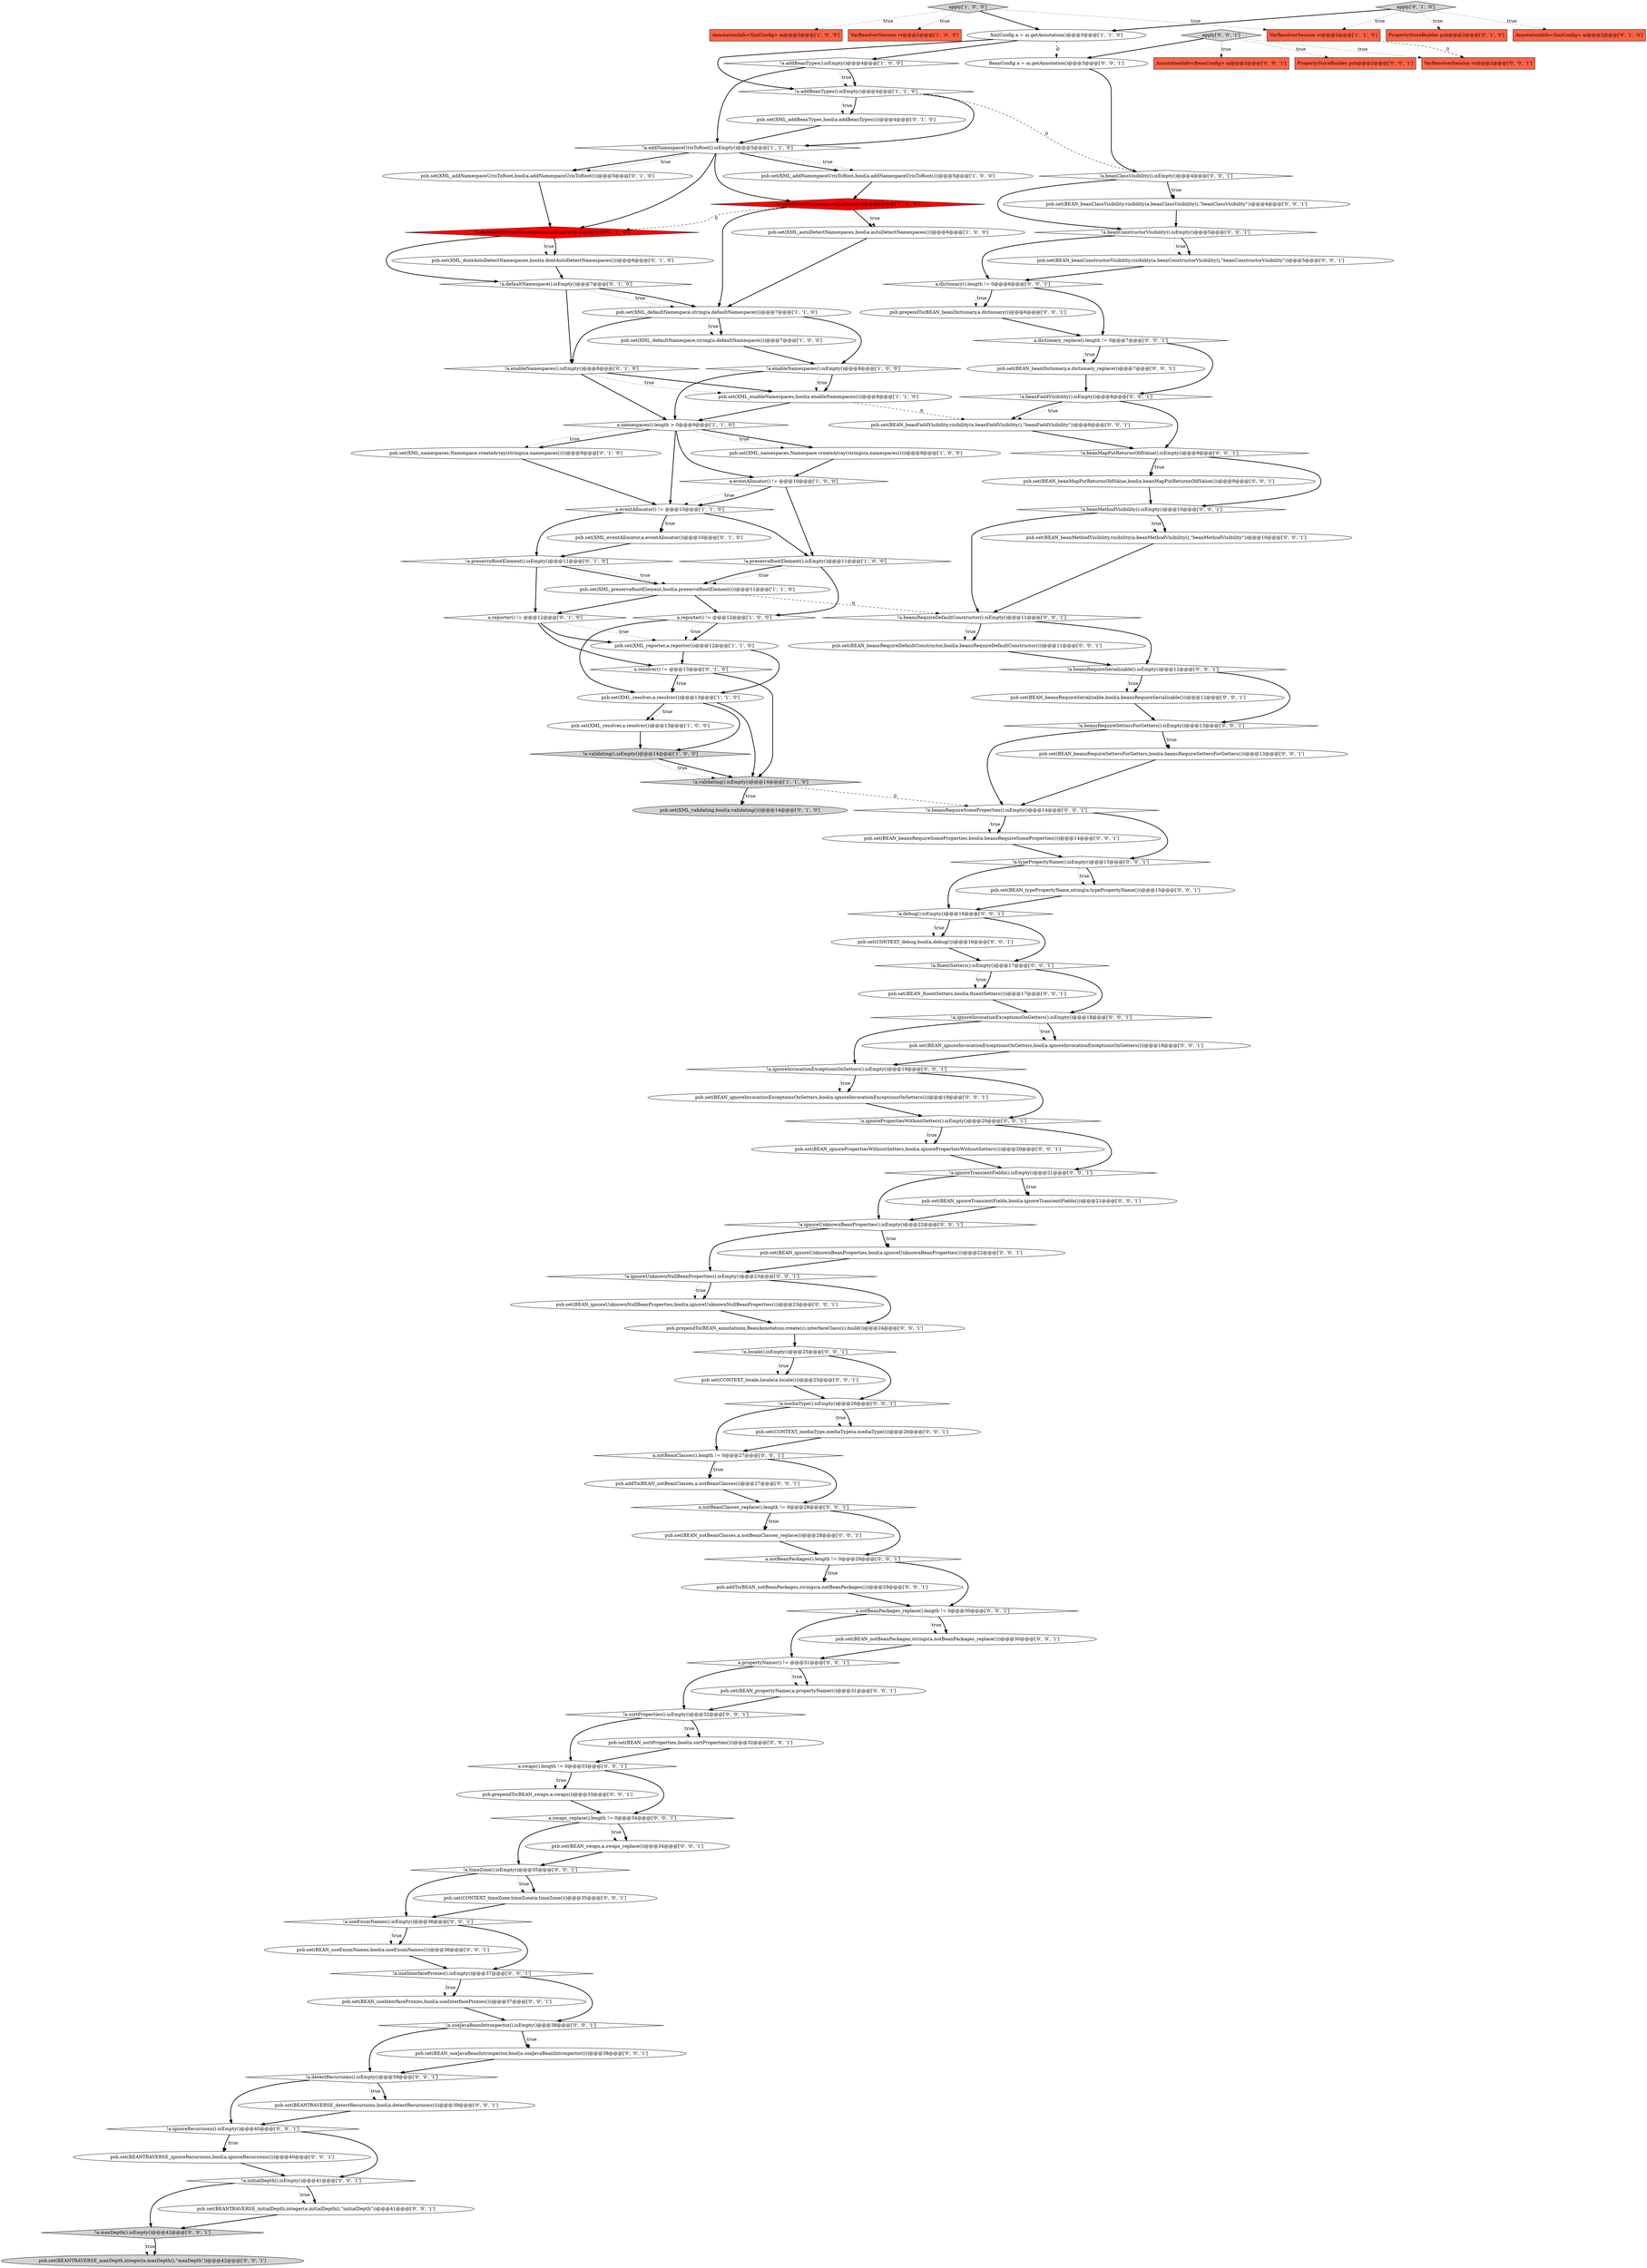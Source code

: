 digraph {
89 [style = filled, label = "a.notBeanPackages_replace().length != 0@@@30@@@['0', '0', '1']", fillcolor = white, shape = diamond image = "AAA0AAABBB3BBB"];
37 [style = filled, label = "psb.set(XML_addBeanTypes,bool(a.addBeanTypes()))@@@4@@@['0', '1', '0']", fillcolor = white, shape = ellipse image = "AAA0AAABBB2BBB"];
43 [style = filled, label = "psb.set(BEAN_beansRequireSomeProperties,bool(a.beansRequireSomeProperties()))@@@14@@@['0', '0', '1']", fillcolor = white, shape = ellipse image = "AAA0AAABBB3BBB"];
50 [style = filled, label = "psb.set(CONTEXT_locale,locale(a.locale()))@@@25@@@['0', '0', '1']", fillcolor = white, shape = ellipse image = "AAA0AAABBB3BBB"];
96 [style = filled, label = "psb.set(BEAN_notBeanClasses,a.notBeanClasses_replace())@@@28@@@['0', '0', '1']", fillcolor = white, shape = ellipse image = "AAA0AAABBB3BBB"];
12 [style = filled, label = "psb.set(XML_addNamespaceUrisToRoot,bool(a.addNamespaceUrisToRoot()))@@@5@@@['1', '0', '0']", fillcolor = white, shape = ellipse image = "AAA0AAABBB1BBB"];
97 [style = filled, label = "!a.timeZone().isEmpty()@@@35@@@['0', '0', '1']", fillcolor = white, shape = diamond image = "AAA0AAABBB3BBB"];
88 [style = filled, label = "psb.set(BEAN_ignoreUnknownNullBeanProperties,bool(a.ignoreUnknownNullBeanProperties()))@@@23@@@['0', '0', '1']", fillcolor = white, shape = ellipse image = "AAA0AAABBB3BBB"];
113 [style = filled, label = "psb.set(BEAN_notBeanPackages,strings(a.notBeanPackages_replace()))@@@30@@@['0', '0', '1']", fillcolor = white, shape = ellipse image = "AAA0AAABBB3BBB"];
80 [style = filled, label = "psb.set(BEAN_useInterfaceProxies,bool(a.useInterfaceProxies()))@@@37@@@['0', '0', '1']", fillcolor = white, shape = ellipse image = "AAA0AAABBB3BBB"];
27 [style = filled, label = "!a.defaultNamespace().isEmpty()@@@7@@@['0', '1', '0']", fillcolor = white, shape = diamond image = "AAA0AAABBB2BBB"];
87 [style = filled, label = "!a.typePropertyName().isEmpty()@@@15@@@['0', '0', '1']", fillcolor = white, shape = diamond image = "AAA0AAABBB3BBB"];
9 [style = filled, label = "a.reporter() != @@@12@@@['1', '0', '0']", fillcolor = white, shape = diamond image = "AAA0AAABBB1BBB"];
90 [style = filled, label = "psb.set(BEANTRAVERSE_ignoreRecursions,bool(a.ignoreRecursions()))@@@40@@@['0', '0', '1']", fillcolor = white, shape = ellipse image = "AAA0AAABBB3BBB"];
47 [style = filled, label = "!a.mediaType().isEmpty()@@@26@@@['0', '0', '1']", fillcolor = white, shape = diamond image = "AAA0AAABBB3BBB"];
70 [style = filled, label = "psb.set(BEAN_ignoreInvocationExceptionsOnSetters,bool(a.ignoreInvocationExceptionsOnSetters()))@@@19@@@['0', '0', '1']", fillcolor = white, shape = ellipse image = "AAA0AAABBB3BBB"];
85 [style = filled, label = "psb.addTo(BEAN_notBeanClasses,a.notBeanClasses())@@@27@@@['0', '0', '1']", fillcolor = white, shape = ellipse image = "AAA0AAABBB3BBB"];
114 [style = filled, label = "!a.beansRequireSomeProperties().isEmpty()@@@14@@@['0', '0', '1']", fillcolor = white, shape = diamond image = "AAA0AAABBB3BBB"];
69 [style = filled, label = "!a.useJavaBeanIntrospector().isEmpty()@@@38@@@['0', '0', '1']", fillcolor = white, shape = diamond image = "AAA0AAABBB3BBB"];
120 [style = filled, label = "!a.ignoreInvocationExceptionsOnGetters().isEmpty()@@@18@@@['0', '0', '1']", fillcolor = white, shape = diamond image = "AAA0AAABBB3BBB"];
8 [style = filled, label = "!a.addBeanTypes().isEmpty()@@@4@@@['1', '0', '0']", fillcolor = white, shape = diamond image = "AAA0AAABBB1BBB"];
48 [style = filled, label = "psb.prependTo(BEAN_swaps,a.swaps())@@@33@@@['0', '0', '1']", fillcolor = white, shape = ellipse image = "AAA0AAABBB3BBB"];
21 [style = filled, label = "!a.autoDetectNamespaces().isEmpty()@@@6@@@['1', '0', '0']", fillcolor = red, shape = diamond image = "AAA1AAABBB1BBB"];
81 [style = filled, label = "!a.sortProperties().isEmpty()@@@32@@@['0', '0', '1']", fillcolor = white, shape = diamond image = "AAA0AAABBB3BBB"];
45 [style = filled, label = "!a.detectRecursions().isEmpty()@@@39@@@['0', '0', '1']", fillcolor = white, shape = diamond image = "AAA0AAABBB3BBB"];
103 [style = filled, label = "psb.prependTo(BEAN_annotations,BeanAnnotation.create(c).interfaceClass(c).build())@@@24@@@['0', '0', '1']", fillcolor = white, shape = ellipse image = "AAA0AAABBB3BBB"];
56 [style = filled, label = "psb.prependTo(BEAN_beanDictionary,a.dictionary())@@@6@@@['0', '0', '1']", fillcolor = white, shape = ellipse image = "AAA0AAABBB3BBB"];
119 [style = filled, label = "a.swaps_replace().length != 0@@@34@@@['0', '0', '1']", fillcolor = white, shape = diamond image = "AAA0AAABBB3BBB"];
14 [style = filled, label = "!a.enableNamespaces().isEmpty()@@@8@@@['1', '0', '0']", fillcolor = white, shape = diamond image = "AAA0AAABBB1BBB"];
10 [style = filled, label = "XmlConfig a = ai.getAnnotation()@@@3@@@['1', '1', '0']", fillcolor = white, shape = ellipse image = "AAA0AAABBB1BBB"];
39 [style = filled, label = "!a.preserveRootElement().isEmpty()@@@11@@@['0', '1', '0']", fillcolor = white, shape = diamond image = "AAA0AAABBB2BBB"];
34 [style = filled, label = "a.resolver() != @@@13@@@['0', '1', '0']", fillcolor = white, shape = diamond image = "AAA0AAABBB2BBB"];
121 [style = filled, label = "psb.set(BEAN_swaps,a.swaps_replace())@@@34@@@['0', '0', '1']", fillcolor = white, shape = ellipse image = "AAA0AAABBB3BBB"];
59 [style = filled, label = "PropertyStoreBuilder psb@@@2@@@['0', '0', '1']", fillcolor = tomato, shape = box image = "AAA0AAABBB3BBB"];
101 [style = filled, label = "psb.set(BEAN_fluentSetters,bool(a.fluentSetters()))@@@17@@@['0', '0', '1']", fillcolor = white, shape = ellipse image = "AAA0AAABBB3BBB"];
65 [style = filled, label = "psb.set(BEANTRAVERSE_detectRecursions,bool(a.detectRecursions()))@@@39@@@['0', '0', '1']", fillcolor = white, shape = ellipse image = "AAA0AAABBB3BBB"];
84 [style = filled, label = "psb.set(BEAN_beanDictionary,a.dictionary_replace())@@@7@@@['0', '0', '1']", fillcolor = white, shape = ellipse image = "AAA0AAABBB3BBB"];
5 [style = filled, label = "apply['1', '0', '0']", fillcolor = lightgray, shape = diamond image = "AAA0AAABBB1BBB"];
18 [style = filled, label = "psb.set(XML_reporter,a.reporter())@@@12@@@['1', '1', '0']", fillcolor = white, shape = ellipse image = "AAA0AAABBB1BBB"];
49 [style = filled, label = "psb.set(CONTEXT_mediaType,mediaType(a.mediaType()))@@@26@@@['0', '0', '1']", fillcolor = white, shape = ellipse image = "AAA0AAABBB3BBB"];
71 [style = filled, label = "psb.set(BEAN_useEnumNames,bool(a.useEnumNames()))@@@36@@@['0', '0', '1']", fillcolor = white, shape = ellipse image = "AAA0AAABBB3BBB"];
7 [style = filled, label = "VarResolverSession vr@@@2@@@['1', '0', '0']", fillcolor = tomato, shape = box image = "AAA0AAABBB1BBB"];
107 [style = filled, label = "!a.fluentSetters().isEmpty()@@@17@@@['0', '0', '1']", fillcolor = white, shape = diamond image = "AAA0AAABBB3BBB"];
53 [style = filled, label = "psb.set(BEAN_ignorePropertiesWithoutSetters,bool(a.ignorePropertiesWithoutSetters()))@@@20@@@['0', '0', '1']", fillcolor = white, shape = ellipse image = "AAA0AAABBB3BBB"];
51 [style = filled, label = "psb.addTo(BEAN_notBeanPackages,strings(a.notBeanPackages()))@@@29@@@['0', '0', '1']", fillcolor = white, shape = ellipse image = "AAA0AAABBB3BBB"];
78 [style = filled, label = "a.propertyNamer() != @@@31@@@['0', '0', '1']", fillcolor = white, shape = diamond image = "AAA0AAABBB3BBB"];
0 [style = filled, label = "psb.set(XML_namespaces,Namespace.createArray(strings(a.namespaces())))@@@9@@@['1', '0', '0']", fillcolor = white, shape = ellipse image = "AAA0AAABBB1BBB"];
11 [style = filled, label = "!a.validating().isEmpty()@@@14@@@['1', '1', '0']", fillcolor = lightgray, shape = diamond image = "AAA0AAABBB1BBB"];
106 [style = filled, label = "!a.beanMapPutReturnsOldValue().isEmpty()@@@9@@@['0', '0', '1']", fillcolor = white, shape = diamond image = "AAA0AAABBB3BBB"];
36 [style = filled, label = "PropertyStoreBuilder psb@@@2@@@['0', '1', '0']", fillcolor = tomato, shape = box image = "AAA0AAABBB2BBB"];
77 [style = filled, label = "!a.beansRequireSerializable().isEmpty()@@@12@@@['0', '0', '1']", fillcolor = white, shape = diamond image = "AAA0AAABBB3BBB"];
91 [style = filled, label = "a.notBeanPackages().length != 0@@@29@@@['0', '0', '1']", fillcolor = white, shape = diamond image = "AAA0AAABBB3BBB"];
66 [style = filled, label = "!a.initialDepth().isEmpty()@@@41@@@['0', '0', '1']", fillcolor = white, shape = diamond image = "AAA0AAABBB3BBB"];
111 [style = filled, label = "!a.ignoreRecursions().isEmpty()@@@40@@@['0', '0', '1']", fillcolor = white, shape = diamond image = "AAA0AAABBB3BBB"];
57 [style = filled, label = "!a.beanConstructorVisibility().isEmpty()@@@5@@@['0', '0', '1']", fillcolor = white, shape = diamond image = "AAA0AAABBB3BBB"];
26 [style = filled, label = "psb.set(XML_resolver,a.resolver())@@@13@@@['1', '1', '0']", fillcolor = white, shape = ellipse image = "AAA0AAABBB1BBB"];
123 [style = filled, label = "!a.ignoreTransientFields().isEmpty()@@@21@@@['0', '0', '1']", fillcolor = white, shape = diamond image = "AAA0AAABBB3BBB"];
25 [style = filled, label = "a.eventAllocator() != @@@10@@@['1', '1', '0']", fillcolor = white, shape = diamond image = "AAA0AAABBB1BBB"];
58 [style = filled, label = "psb.set(BEAN_ignoreInvocationExceptionsOnGetters,bool(a.ignoreInvocationExceptionsOnGetters()))@@@18@@@['0', '0', '1']", fillcolor = white, shape = ellipse image = "AAA0AAABBB3BBB"];
115 [style = filled, label = "!a.beansRequireSettersForGetters().isEmpty()@@@13@@@['0', '0', '1']", fillcolor = white, shape = diamond image = "AAA0AAABBB3BBB"];
6 [style = filled, label = "psb.set(XML_defaultNamespace,string(a.defaultNamespace()))@@@7@@@['1', '0', '0']", fillcolor = white, shape = ellipse image = "AAA0AAABBB1BBB"];
46 [style = filled, label = "psb.set(BEAN_beanMapPutReturnsOldValue,bool(a.beanMapPutReturnsOldValue()))@@@9@@@['0', '0', '1']", fillcolor = white, shape = ellipse image = "AAA0AAABBB3BBB"];
13 [style = filled, label = "psb.set(XML_preserveRootElement,bool(a.preserveRootElement()))@@@11@@@['1', '1', '0']", fillcolor = white, shape = ellipse image = "AAA0AAABBB1BBB"];
76 [style = filled, label = "!a.beanMethodVisibility().isEmpty()@@@10@@@['0', '0', '1']", fillcolor = white, shape = diamond image = "AAA0AAABBB3BBB"];
16 [style = filled, label = "psb.set(XML_defaultNamespace,string(a.defaultNamespace()))@@@7@@@['1', '1', '0']", fillcolor = white, shape = ellipse image = "AAA0AAABBB1BBB"];
108 [style = filled, label = "!a.ignoreInvocationExceptionsOnSetters().isEmpty()@@@19@@@['0', '0', '1']", fillcolor = white, shape = diamond image = "AAA0AAABBB3BBB"];
98 [style = filled, label = "a.notBeanClasses_replace().length != 0@@@28@@@['0', '0', '1']", fillcolor = white, shape = diamond image = "AAA0AAABBB3BBB"];
109 [style = filled, label = "psb.set(BEAN_sortProperties,bool(a.sortProperties()))@@@32@@@['0', '0', '1']", fillcolor = white, shape = ellipse image = "AAA0AAABBB3BBB"];
95 [style = filled, label = "psb.set(BEAN_beansRequireDefaultConstructor,bool(a.beansRequireDefaultConstructor()))@@@11@@@['0', '0', '1']", fillcolor = white, shape = ellipse image = "AAA0AAABBB3BBB"];
110 [style = filled, label = "a.swaps().length != 0@@@33@@@['0', '0', '1']", fillcolor = white, shape = diamond image = "AAA0AAABBB3BBB"];
15 [style = filled, label = "psb.set(XML_resolver,a.resolver())@@@13@@@['1', '0', '0']", fillcolor = white, shape = ellipse image = "AAA0AAABBB1BBB"];
31 [style = filled, label = "apply['0', '1', '0']", fillcolor = lightgray, shape = diamond image = "AAA0AAABBB2BBB"];
116 [style = filled, label = "psb.set(BEAN_beanMethodVisibility,visibility(a.beanMethodVisibility(),\"beanMethodVisibility\"))@@@10@@@['0', '0', '1']", fillcolor = white, shape = ellipse image = "AAA0AAABBB3BBB"];
118 [style = filled, label = "psb.set(CONTEXT_timeZone,timeZone(a.timeZone()))@@@35@@@['0', '0', '1']", fillcolor = white, shape = ellipse image = "AAA0AAABBB3BBB"];
3 [style = filled, label = "!a.validating().isEmpty()@@@14@@@['1', '0', '0']", fillcolor = lightgray, shape = diamond image = "AAA0AAABBB1BBB"];
82 [style = filled, label = "psb.set(BEANTRAVERSE_maxDepth,integer(a.maxDepth(),\"maxDepth\"))@@@42@@@['0', '0', '1']", fillcolor = lightgray, shape = ellipse image = "AAA0AAABBB3BBB"];
30 [style = filled, label = "a.reporter() != @@@12@@@['0', '1', '0']", fillcolor = white, shape = diamond image = "AAA0AAABBB2BBB"];
41 [style = filled, label = "!a.dontAutoDetectNamespaces().isEmpty()@@@6@@@['0', '1', '0']", fillcolor = red, shape = diamond image = "AAA1AAABBB2BBB"];
24 [style = filled, label = "!a.addNamespaceUrisToRoot().isEmpty()@@@5@@@['1', '1', '0']", fillcolor = white, shape = diamond image = "AAA0AAABBB1BBB"];
23 [style = filled, label = "a.namespaces().length > 0@@@9@@@['1', '1', '0']", fillcolor = white, shape = diamond image = "AAA0AAABBB1BBB"];
73 [style = filled, label = "a.notBeanClasses().length != 0@@@27@@@['0', '0', '1']", fillcolor = white, shape = diamond image = "AAA0AAABBB3BBB"];
60 [style = filled, label = "psb.set(BEAN_beanClassVisibility,visibility(a.beanClassVisibility(),\"beanClassVisibility\"))@@@4@@@['0', '0', '1']", fillcolor = white, shape = ellipse image = "AAA0AAABBB3BBB"];
74 [style = filled, label = "psb.set(BEAN_typePropertyName,string(a.typePropertyName()))@@@15@@@['0', '0', '1']", fillcolor = white, shape = ellipse image = "AAA0AAABBB3BBB"];
42 [style = filled, label = "psb.set(BEAN_beanConstructorVisibility,visibility(a.beanConstructorVisibility(),\"beanConstructorVisibility\"))@@@5@@@['0', '0', '1']", fillcolor = white, shape = ellipse image = "AAA0AAABBB3BBB"];
35 [style = filled, label = "psb.set(XML_namespaces,Namespace.createArray(strings(a.namespaces())))@@@9@@@['0', '1', '0']", fillcolor = white, shape = ellipse image = "AAA0AAABBB2BBB"];
99 [style = filled, label = "!a.beanClassVisibility().isEmpty()@@@4@@@['0', '0', '1']", fillcolor = white, shape = diamond image = "AAA0AAABBB3BBB"];
93 [style = filled, label = "psb.set(BEAN_propertyNamer,a.propertyNamer())@@@31@@@['0', '0', '1']", fillcolor = white, shape = ellipse image = "AAA0AAABBB3BBB"];
72 [style = filled, label = "!a.beanFieldVisibility().isEmpty()@@@8@@@['0', '0', '1']", fillcolor = white, shape = diamond image = "AAA0AAABBB3BBB"];
38 [style = filled, label = "AnnotationInfo<XmlConfig> ai@@@2@@@['0', '1', '0']", fillcolor = tomato, shape = box image = "AAA0AAABBB2BBB"];
68 [style = filled, label = "!a.ignoreUnknownBeanProperties().isEmpty()@@@22@@@['0', '0', '1']", fillcolor = white, shape = diamond image = "AAA0AAABBB3BBB"];
61 [style = filled, label = "!a.useEnumNames().isEmpty()@@@36@@@['0', '0', '1']", fillcolor = white, shape = diamond image = "AAA0AAABBB3BBB"];
117 [style = filled, label = "VarResolverSession vr@@@2@@@['0', '0', '1']", fillcolor = tomato, shape = box image = "AAA0AAABBB3BBB"];
28 [style = filled, label = "psb.set(XML_validating,bool(a.validating()))@@@14@@@['0', '1', '0']", fillcolor = lightgray, shape = ellipse image = "AAA0AAABBB2BBB"];
100 [style = filled, label = "!a.beansRequireDefaultConstructor().isEmpty()@@@11@@@['0', '0', '1']", fillcolor = white, shape = diamond image = "AAA0AAABBB3BBB"];
22 [style = filled, label = "!a.addBeanTypes().isEmpty()@@@4@@@['1', '1', '0']", fillcolor = white, shape = diamond image = "AAA0AAABBB1BBB"];
17 [style = filled, label = "psb.set(XML_enableNamespaces,bool(a.enableNamespaces()))@@@8@@@['1', '1', '0']", fillcolor = white, shape = ellipse image = "AAA0AAABBB1BBB"];
4 [style = filled, label = "!a.preserveRootElement().isEmpty()@@@11@@@['1', '0', '0']", fillcolor = white, shape = diamond image = "AAA0AAABBB1BBB"];
33 [style = filled, label = "!a.enableNamespaces().isEmpty()@@@8@@@['0', '1', '0']", fillcolor = white, shape = diamond image = "AAA0AAABBB2BBB"];
83 [style = filled, label = "a.dictionary_replace().length != 0@@@7@@@['0', '0', '1']", fillcolor = white, shape = diamond image = "AAA0AAABBB3BBB"];
67 [style = filled, label = "psb.set(BEAN_beansRequireSerializable,bool(a.beansRequireSerializable()))@@@12@@@['0', '0', '1']", fillcolor = white, shape = ellipse image = "AAA0AAABBB3BBB"];
112 [style = filled, label = "!a.ignoreUnknownNullBeanProperties().isEmpty()@@@23@@@['0', '0', '1']", fillcolor = white, shape = diamond image = "AAA0AAABBB3BBB"];
1 [style = filled, label = "AnnotationInfo<XmlConfig> ai@@@2@@@['1', '0', '0']", fillcolor = tomato, shape = box image = "AAA0AAABBB1BBB"];
40 [style = filled, label = "psb.set(XML_addNamespaceUrisToRoot,bool(a.addNamespaceUrisToRoot()))@@@5@@@['0', '1', '0']", fillcolor = white, shape = ellipse image = "AAA0AAABBB2BBB"];
102 [style = filled, label = "a.dictionary().length != 0@@@6@@@['0', '0', '1']", fillcolor = white, shape = diamond image = "AAA0AAABBB3BBB"];
104 [style = filled, label = "psb.set(BEAN_beansRequireSettersForGetters,bool(a.beansRequireSettersForGetters()))@@@13@@@['0', '0', '1']", fillcolor = white, shape = ellipse image = "AAA0AAABBB3BBB"];
94 [style = filled, label = "AnnotationInfo<BeanConfig> ai@@@2@@@['0', '0', '1']", fillcolor = tomato, shape = box image = "AAA0AAABBB3BBB"];
105 [style = filled, label = "psb.set(BEANTRAVERSE_initialDepth,integer(a.initialDepth(),\"initialDepth\"))@@@41@@@['0', '0', '1']", fillcolor = white, shape = ellipse image = "AAA0AAABBB3BBB"];
79 [style = filled, label = "!a.maxDepth().isEmpty()@@@42@@@['0', '0', '1']", fillcolor = lightgray, shape = diamond image = "AAA0AAABBB3BBB"];
122 [style = filled, label = "psb.set(BEAN_ignoreTransientFields,bool(a.ignoreTransientFields()))@@@21@@@['0', '0', '1']", fillcolor = white, shape = ellipse image = "AAA0AAABBB3BBB"];
44 [style = filled, label = "psb.set(CONTEXT_debug,bool(a.debug()))@@@16@@@['0', '0', '1']", fillcolor = white, shape = ellipse image = "AAA0AAABBB3BBB"];
54 [style = filled, label = "psb.set(BEAN_useJavaBeanIntrospector,bool(a.useJavaBeanIntrospector()))@@@38@@@['0', '0', '1']", fillcolor = white, shape = ellipse image = "AAA0AAABBB3BBB"];
64 [style = filled, label = "!a.useInterfaceProxies().isEmpty()@@@37@@@['0', '0', '1']", fillcolor = white, shape = diamond image = "AAA0AAABBB3BBB"];
75 [style = filled, label = "psb.set(BEAN_beanFieldVisibility,visibility(a.beanFieldVisibility(),\"beanFieldVisibility\"))@@@8@@@['0', '0', '1']", fillcolor = white, shape = ellipse image = "AAA0AAABBB3BBB"];
52 [style = filled, label = "!a.debug().isEmpty()@@@16@@@['0', '0', '1']", fillcolor = white, shape = diamond image = "AAA0AAABBB3BBB"];
19 [style = filled, label = "VarResolverSession vr@@@2@@@['1', '1', '0']", fillcolor = tomato, shape = box image = "AAA0AAABBB1BBB"];
2 [style = filled, label = "psb.set(XML_autoDetectNamespaces,bool(a.autoDetectNamespaces()))@@@6@@@['1', '0', '0']", fillcolor = white, shape = ellipse image = "AAA0AAABBB1BBB"];
86 [style = filled, label = "BeanConfig a = ai.getAnnotation()@@@3@@@['0', '0', '1']", fillcolor = white, shape = ellipse image = "AAA0AAABBB3BBB"];
32 [style = filled, label = "psb.set(XML_dontAutoDetectNamespaces,bool(a.dontAutoDetectNamespaces()))@@@6@@@['0', '1', '0']", fillcolor = white, shape = ellipse image = "AAA0AAABBB2BBB"];
55 [style = filled, label = "psb.set(BEAN_ignoreUnknownBeanProperties,bool(a.ignoreUnknownBeanProperties()))@@@22@@@['0', '0', '1']", fillcolor = white, shape = ellipse image = "AAA0AAABBB3BBB"];
63 [style = filled, label = "!a.locale().isEmpty()@@@25@@@['0', '0', '1']", fillcolor = white, shape = diamond image = "AAA0AAABBB3BBB"];
92 [style = filled, label = "apply['0', '0', '1']", fillcolor = lightgray, shape = diamond image = "AAA0AAABBB3BBB"];
20 [style = filled, label = "a.eventAllocator() != @@@10@@@['1', '0', '0']", fillcolor = white, shape = diamond image = "AAA0AAABBB1BBB"];
29 [style = filled, label = "psb.set(XML_eventAllocator,a.eventAllocator())@@@10@@@['0', '1', '0']", fillcolor = white, shape = ellipse image = "AAA0AAABBB2BBB"];
62 [style = filled, label = "!a.ignorePropertiesWithoutSetters().isEmpty()@@@20@@@['0', '0', '1']", fillcolor = white, shape = diamond image = "AAA0AAABBB3BBB"];
69->54 [style = dotted, label="true"];
83->84 [style = bold, label=""];
24->12 [style = dotted, label="true"];
52->44 [style = bold, label=""];
95->77 [style = bold, label=""];
64->80 [style = bold, label=""];
45->65 [style = bold, label=""];
79->82 [style = dotted, label="true"];
72->75 [style = dotted, label="true"];
22->37 [style = bold, label=""];
5->19 [style = dotted, label="true"];
100->77 [style = bold, label=""];
5->1 [style = dotted, label="true"];
112->88 [style = bold, label=""];
88->103 [style = bold, label=""];
110->119 [style = bold, label=""];
78->93 [style = bold, label=""];
105->79 [style = bold, label=""];
76->100 [style = bold, label=""];
14->17 [style = bold, label=""];
25->29 [style = bold, label=""];
25->29 [style = dotted, label="true"];
52->44 [style = dotted, label="true"];
30->18 [style = bold, label=""];
19->117 [style = dashed, label="0"];
26->11 [style = bold, label=""];
102->56 [style = bold, label=""];
87->52 [style = bold, label=""];
120->108 [style = bold, label=""];
61->64 [style = bold, label=""];
21->2 [style = bold, label=""];
34->26 [style = dotted, label="true"];
77->67 [style = dotted, label="true"];
107->101 [style = bold, label=""];
9->26 [style = bold, label=""];
103->63 [style = bold, label=""];
47->49 [style = bold, label=""];
90->66 [style = bold, label=""];
92->117 [style = dotted, label="true"];
87->74 [style = bold, label=""];
10->8 [style = bold, label=""];
56->83 [style = bold, label=""];
24->21 [style = bold, label=""];
34->26 [style = bold, label=""];
62->53 [style = bold, label=""];
46->76 [style = bold, label=""];
89->113 [style = bold, label=""];
110->48 [style = bold, label=""];
72->106 [style = bold, label=""];
71->64 [style = bold, label=""];
120->58 [style = bold, label=""];
112->88 [style = dotted, label="true"];
26->15 [style = bold, label=""];
69->45 [style = bold, label=""];
45->111 [style = bold, label=""];
8->22 [style = dotted, label="true"];
21->16 [style = bold, label=""];
11->28 [style = dotted, label="true"];
16->14 [style = bold, label=""];
10->86 [style = dashed, label="0"];
63->50 [style = bold, label=""];
27->33 [style = bold, label=""];
115->114 [style = bold, label=""];
44->107 [style = bold, label=""];
81->109 [style = bold, label=""];
31->19 [style = dotted, label="true"];
2->16 [style = bold, label=""];
62->53 [style = dotted, label="true"];
5->10 [style = bold, label=""];
11->28 [style = bold, label=""];
23->25 [style = bold, label=""];
106->46 [style = bold, label=""];
41->32 [style = bold, label=""];
108->70 [style = bold, label=""];
98->91 [style = bold, label=""];
42->102 [style = bold, label=""];
111->66 [style = bold, label=""];
91->51 [style = dotted, label="true"];
29->39 [style = bold, label=""];
12->21 [style = bold, label=""];
16->6 [style = bold, label=""];
120->58 [style = dotted, label="true"];
3->11 [style = bold, label=""];
68->112 [style = bold, label=""];
114->43 [style = bold, label=""];
61->71 [style = bold, label=""];
30->34 [style = bold, label=""];
24->40 [style = bold, label=""];
27->16 [style = bold, label=""];
66->105 [style = bold, label=""];
20->25 [style = bold, label=""];
84->72 [style = bold, label=""];
86->99 [style = bold, label=""];
116->100 [style = bold, label=""];
8->22 [style = bold, label=""];
49->73 [style = bold, label=""];
92->59 [style = dotted, label="true"];
33->23 [style = bold, label=""];
23->35 [style = bold, label=""];
47->49 [style = dotted, label="true"];
107->120 [style = bold, label=""];
4->13 [style = dotted, label="true"];
60->57 [style = bold, label=""];
63->50 [style = dotted, label="true"];
16->33 [style = bold, label=""];
55->112 [style = bold, label=""];
108->62 [style = bold, label=""];
73->98 [style = bold, label=""];
5->7 [style = dotted, label="true"];
52->107 [style = bold, label=""];
89->78 [style = bold, label=""];
51->89 [style = bold, label=""];
17->75 [style = dashed, label="0"];
73->85 [style = dotted, label="true"];
99->60 [style = bold, label=""];
68->55 [style = dotted, label="true"];
0->20 [style = bold, label=""];
97->118 [style = bold, label=""];
99->57 [style = bold, label=""];
114->87 [style = bold, label=""];
98->96 [style = dotted, label="true"];
48->119 [style = bold, label=""];
118->61 [style = bold, label=""];
111->90 [style = dotted, label="true"];
57->42 [style = dotted, label="true"];
102->56 [style = dotted, label="true"];
57->102 [style = bold, label=""];
8->24 [style = bold, label=""];
81->110 [style = bold, label=""];
121->97 [style = bold, label=""];
4->9 [style = bold, label=""];
104->114 [style = bold, label=""];
108->70 [style = dotted, label="true"];
61->71 [style = dotted, label="true"];
24->12 [style = bold, label=""];
23->20 [style = bold, label=""];
63->47 [style = bold, label=""];
58->108 [style = bold, label=""];
20->25 [style = dotted, label="true"];
37->24 [style = bold, label=""];
41->27 [style = bold, label=""];
25->39 [style = bold, label=""];
112->103 [style = bold, label=""];
91->89 [style = bold, label=""];
123->122 [style = dotted, label="true"];
39->13 [style = bold, label=""];
72->75 [style = bold, label=""];
18->34 [style = bold, label=""];
26->3 [style = bold, label=""];
75->106 [style = bold, label=""];
4->13 [style = bold, label=""];
18->26 [style = bold, label=""];
107->101 [style = dotted, label="true"];
106->76 [style = bold, label=""];
22->37 [style = dotted, label="true"];
21->2 [style = dotted, label="true"];
32->27 [style = bold, label=""];
64->80 [style = dotted, label="true"];
79->82 [style = bold, label=""];
33->17 [style = dotted, label="true"];
15->3 [style = bold, label=""];
78->93 [style = dotted, label="true"];
23->0 [style = bold, label=""];
111->90 [style = bold, label=""];
17->23 [style = bold, label=""];
122->68 [style = bold, label=""];
85->98 [style = bold, label=""];
91->51 [style = bold, label=""];
24->41 [style = bold, label=""];
81->109 [style = dotted, label="true"];
35->25 [style = bold, label=""];
110->48 [style = dotted, label="true"];
14->17 [style = dotted, label="true"];
115->104 [style = dotted, label="true"];
96->91 [style = bold, label=""];
76->116 [style = dotted, label="true"];
100->95 [style = bold, label=""];
9->18 [style = bold, label=""];
98->96 [style = bold, label=""];
14->23 [style = bold, label=""];
113->78 [style = bold, label=""];
31->10 [style = bold, label=""];
30->18 [style = dotted, label="true"];
23->35 [style = dotted, label="true"];
26->15 [style = dotted, label="true"];
83->84 [style = dotted, label="true"];
41->32 [style = dotted, label="true"];
39->13 [style = dotted, label="true"];
97->118 [style = dotted, label="true"];
77->67 [style = bold, label=""];
13->9 [style = bold, label=""];
45->65 [style = dotted, label="true"];
24->40 [style = dotted, label="true"];
101->120 [style = bold, label=""];
23->0 [style = dotted, label="true"];
87->74 [style = dotted, label="true"];
33->17 [style = bold, label=""];
78->81 [style = bold, label=""];
11->114 [style = dashed, label="0"];
27->16 [style = dotted, label="true"];
10->22 [style = bold, label=""];
3->11 [style = dotted, label="true"];
54->45 [style = bold, label=""];
57->42 [style = bold, label=""];
74->52 [style = bold, label=""];
64->69 [style = bold, label=""];
47->73 [style = bold, label=""];
109->110 [style = bold, label=""];
69->54 [style = bold, label=""];
70->62 [style = bold, label=""];
92->86 [style = bold, label=""];
66->105 [style = dotted, label="true"];
25->4 [style = bold, label=""];
67->115 [style = bold, label=""];
92->94 [style = dotted, label="true"];
13->30 [style = bold, label=""];
43->87 [style = bold, label=""];
102->83 [style = bold, label=""];
123->122 [style = bold, label=""];
93->81 [style = bold, label=""];
34->11 [style = bold, label=""];
99->60 [style = dotted, label="true"];
20->4 [style = bold, label=""];
89->113 [style = dotted, label="true"];
115->104 [style = bold, label=""];
22->99 [style = dashed, label="0"];
39->30 [style = bold, label=""];
6->14 [style = bold, label=""];
100->95 [style = dotted, label="true"];
13->100 [style = dashed, label="0"];
53->123 [style = bold, label=""];
119->121 [style = bold, label=""];
21->41 [style = dashed, label="0"];
50->47 [style = bold, label=""];
76->116 [style = bold, label=""];
123->68 [style = bold, label=""];
31->38 [style = dotted, label="true"];
68->55 [style = bold, label=""];
40->41 [style = bold, label=""];
73->85 [style = bold, label=""];
119->97 [style = bold, label=""];
9->18 [style = dotted, label="true"];
80->69 [style = bold, label=""];
114->43 [style = dotted, label="true"];
77->115 [style = bold, label=""];
106->46 [style = dotted, label="true"];
22->24 [style = bold, label=""];
119->121 [style = dotted, label="true"];
97->61 [style = bold, label=""];
31->36 [style = dotted, label="true"];
65->111 [style = bold, label=""];
83->72 [style = bold, label=""];
62->123 [style = bold, label=""];
16->6 [style = dotted, label="true"];
66->79 [style = bold, label=""];
}

